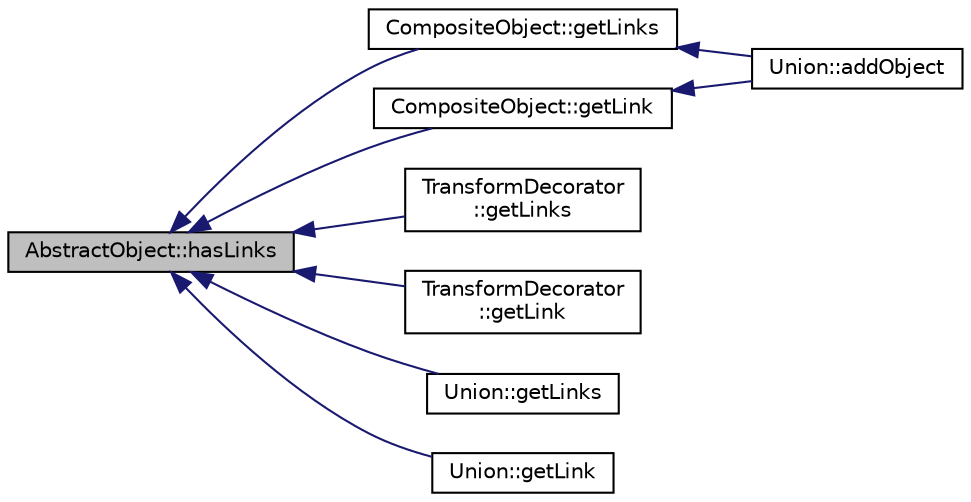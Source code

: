 digraph "AbstractObject::hasLinks"
{
  edge [fontname="Helvetica",fontsize="10",labelfontname="Helvetica",labelfontsize="10"];
  node [fontname="Helvetica",fontsize="10",shape=record];
  rankdir="LR";
  Node363 [label="AbstractObject::hasLinks",height=0.2,width=0.4,color="black", fillcolor="grey75", style="filled", fontcolor="black"];
  Node363 -> Node364 [dir="back",color="midnightblue",fontsize="10",style="solid",fontname="Helvetica"];
  Node364 [label="CompositeObject::getLinks",height=0.2,width=0.4,color="black", fillcolor="white", style="filled",URL="$classCompositeObject.html#aa56a6b6d6ffa3724babd32187c879618"];
  Node364 -> Node365 [dir="back",color="midnightblue",fontsize="10",style="solid",fontname="Helvetica"];
  Node365 [label="Union::addObject",height=0.2,width=0.4,color="black", fillcolor="white", style="filled",URL="$classUnion.html#a631b7822063fbc0f15c650d8e35d10bc",tooltip="Adds an object to the composite. "];
  Node363 -> Node366 [dir="back",color="midnightblue",fontsize="10",style="solid",fontname="Helvetica"];
  Node366 [label="CompositeObject::getLink",height=0.2,width=0.4,color="black", fillcolor="white", style="filled",URL="$classCompositeObject.html#abd931a335d723d345e80098d191c7de8"];
  Node366 -> Node365 [dir="back",color="midnightblue",fontsize="10",style="solid",fontname="Helvetica"];
  Node363 -> Node367 [dir="back",color="midnightblue",fontsize="10",style="solid",fontname="Helvetica"];
  Node367 [label="TransformDecorator\l::getLinks",height=0.2,width=0.4,color="black", fillcolor="white", style="filled",URL="$classTransformDecorator.html#a61d1782d4ae0d6437a3c055f18c4bb6b"];
  Node363 -> Node368 [dir="back",color="midnightblue",fontsize="10",style="solid",fontname="Helvetica"];
  Node368 [label="TransformDecorator\l::getLink",height=0.2,width=0.4,color="black", fillcolor="white", style="filled",URL="$classTransformDecorator.html#a140256af9a84ec46efb8ea12cb28fedc"];
  Node363 -> Node369 [dir="back",color="midnightblue",fontsize="10",style="solid",fontname="Helvetica"];
  Node369 [label="Union::getLinks",height=0.2,width=0.4,color="black", fillcolor="white", style="filled",URL="$classUnion.html#a95669f4e5f4277b6dd55b3a616a832b5"];
  Node363 -> Node370 [dir="back",color="midnightblue",fontsize="10",style="solid",fontname="Helvetica"];
  Node370 [label="Union::getLink",height=0.2,width=0.4,color="black", fillcolor="white", style="filled",URL="$classUnion.html#aaa3c89753def42b32fc54202a6835f61"];
}
